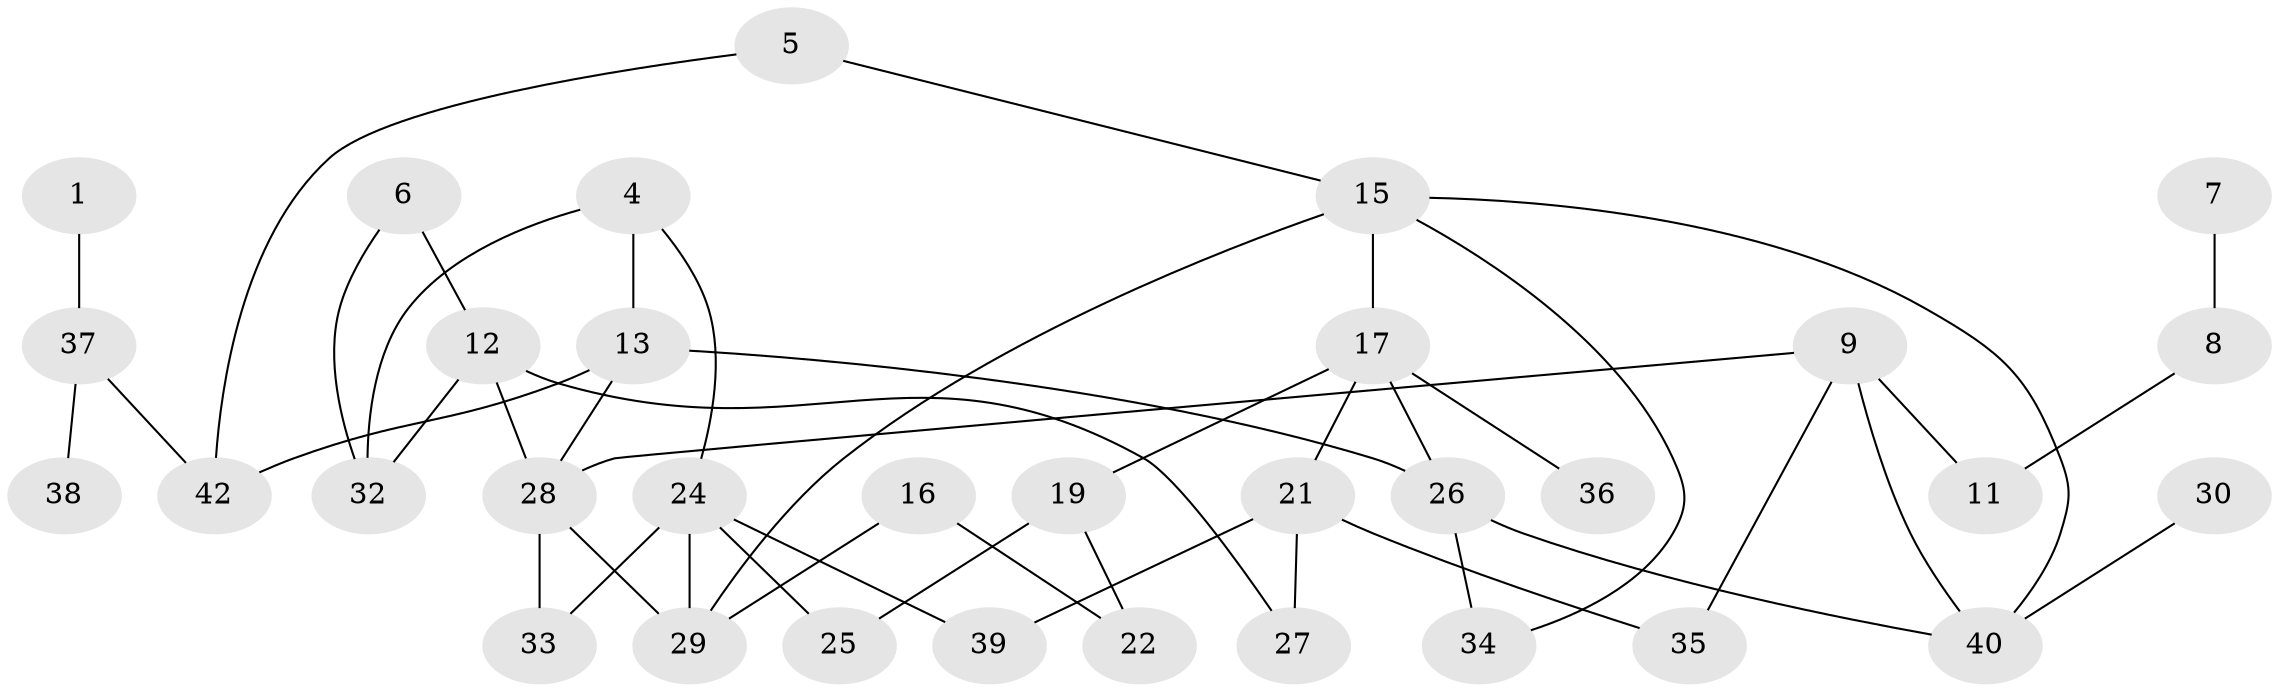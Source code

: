 // original degree distribution, {2: 0.3373493975903614, 3: 0.1686746987951807, 1: 0.20481927710843373, 0: 0.10843373493975904, 4: 0.10843373493975904, 5: 0.060240963855421686, 6: 0.012048192771084338}
// Generated by graph-tools (version 1.1) at 2025/35/03/04/25 23:35:45]
// undirected, 33 vertices, 46 edges
graph export_dot {
  node [color=gray90,style=filled];
  1;
  4;
  5;
  6;
  7;
  8;
  9;
  11;
  12;
  13;
  15;
  16;
  17;
  19;
  21;
  22;
  24;
  25;
  26;
  27;
  28;
  29;
  30;
  32;
  33;
  34;
  35;
  36;
  37;
  38;
  39;
  40;
  42;
  1 -- 37 [weight=1.0];
  4 -- 13 [weight=1.0];
  4 -- 24 [weight=1.0];
  4 -- 32 [weight=1.0];
  5 -- 15 [weight=1.0];
  5 -- 42 [weight=1.0];
  6 -- 12 [weight=1.0];
  6 -- 32 [weight=1.0];
  7 -- 8 [weight=1.0];
  8 -- 11 [weight=1.0];
  9 -- 11 [weight=1.0];
  9 -- 28 [weight=1.0];
  9 -- 35 [weight=1.0];
  9 -- 40 [weight=1.0];
  12 -- 27 [weight=1.0];
  12 -- 28 [weight=1.0];
  12 -- 32 [weight=1.0];
  13 -- 26 [weight=2.0];
  13 -- 28 [weight=1.0];
  13 -- 42 [weight=1.0];
  15 -- 17 [weight=1.0];
  15 -- 29 [weight=1.0];
  15 -- 34 [weight=1.0];
  15 -- 40 [weight=1.0];
  16 -- 22 [weight=1.0];
  16 -- 29 [weight=1.0];
  17 -- 19 [weight=1.0];
  17 -- 21 [weight=1.0];
  17 -- 26 [weight=1.0];
  17 -- 36 [weight=1.0];
  19 -- 22 [weight=1.0];
  19 -- 25 [weight=1.0];
  21 -- 27 [weight=1.0];
  21 -- 35 [weight=1.0];
  21 -- 39 [weight=1.0];
  24 -- 25 [weight=1.0];
  24 -- 29 [weight=2.0];
  24 -- 33 [weight=1.0];
  24 -- 39 [weight=1.0];
  26 -- 34 [weight=1.0];
  26 -- 40 [weight=1.0];
  28 -- 29 [weight=1.0];
  28 -- 33 [weight=1.0];
  30 -- 40 [weight=1.0];
  37 -- 38 [weight=1.0];
  37 -- 42 [weight=1.0];
}
